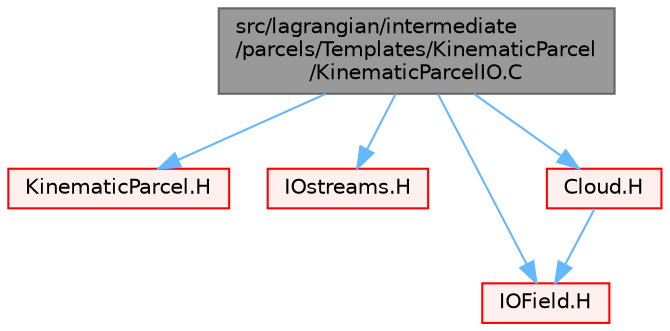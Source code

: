 digraph "src/lagrangian/intermediate/parcels/Templates/KinematicParcel/KinematicParcelIO.C"
{
 // LATEX_PDF_SIZE
  bgcolor="transparent";
  edge [fontname=Helvetica,fontsize=10,labelfontname=Helvetica,labelfontsize=10];
  node [fontname=Helvetica,fontsize=10,shape=box,height=0.2,width=0.4];
  Node1 [id="Node000001",label="src/lagrangian/intermediate\l/parcels/Templates/KinematicParcel\l/KinematicParcelIO.C",height=0.2,width=0.4,color="gray40", fillcolor="grey60", style="filled", fontcolor="black",tooltip=" "];
  Node1 -> Node2 [id="edge1_Node000001_Node000002",color="steelblue1",style="solid",tooltip=" "];
  Node2 [id="Node000002",label="KinematicParcel.H",height=0.2,width=0.4,color="red", fillcolor="#FFF0F0", style="filled",URL="$KinematicParcel_8H.html",tooltip=" "];
  Node1 -> Node218 [id="edge2_Node000001_Node000218",color="steelblue1",style="solid",tooltip=" "];
  Node218 [id="Node000218",label="IOstreams.H",height=0.2,width=0.4,color="red", fillcolor="#FFF0F0", style="filled",URL="$IOstreams_8H.html",tooltip="Useful combination of include files which define Sin, Sout and Serr and the use of IO streams general..."];
  Node1 -> Node176 [id="edge3_Node000001_Node000176",color="steelblue1",style="solid",tooltip=" "];
  Node176 [id="Node000176",label="IOField.H",height=0.2,width=0.4,color="red", fillcolor="#FFF0F0", style="filled",URL="$IOField_8H.html",tooltip=" "];
  Node1 -> Node95 [id="edge4_Node000001_Node000095",color="steelblue1",style="solid",tooltip=" "];
  Node95 [id="Node000095",label="Cloud.H",height=0.2,width=0.4,color="red", fillcolor="#FFF0F0", style="filled",URL="$Cloud_8H.html",tooltip=" "];
  Node95 -> Node176 [id="edge5_Node000095_Node000176",color="steelblue1",style="solid",tooltip=" "];
}
